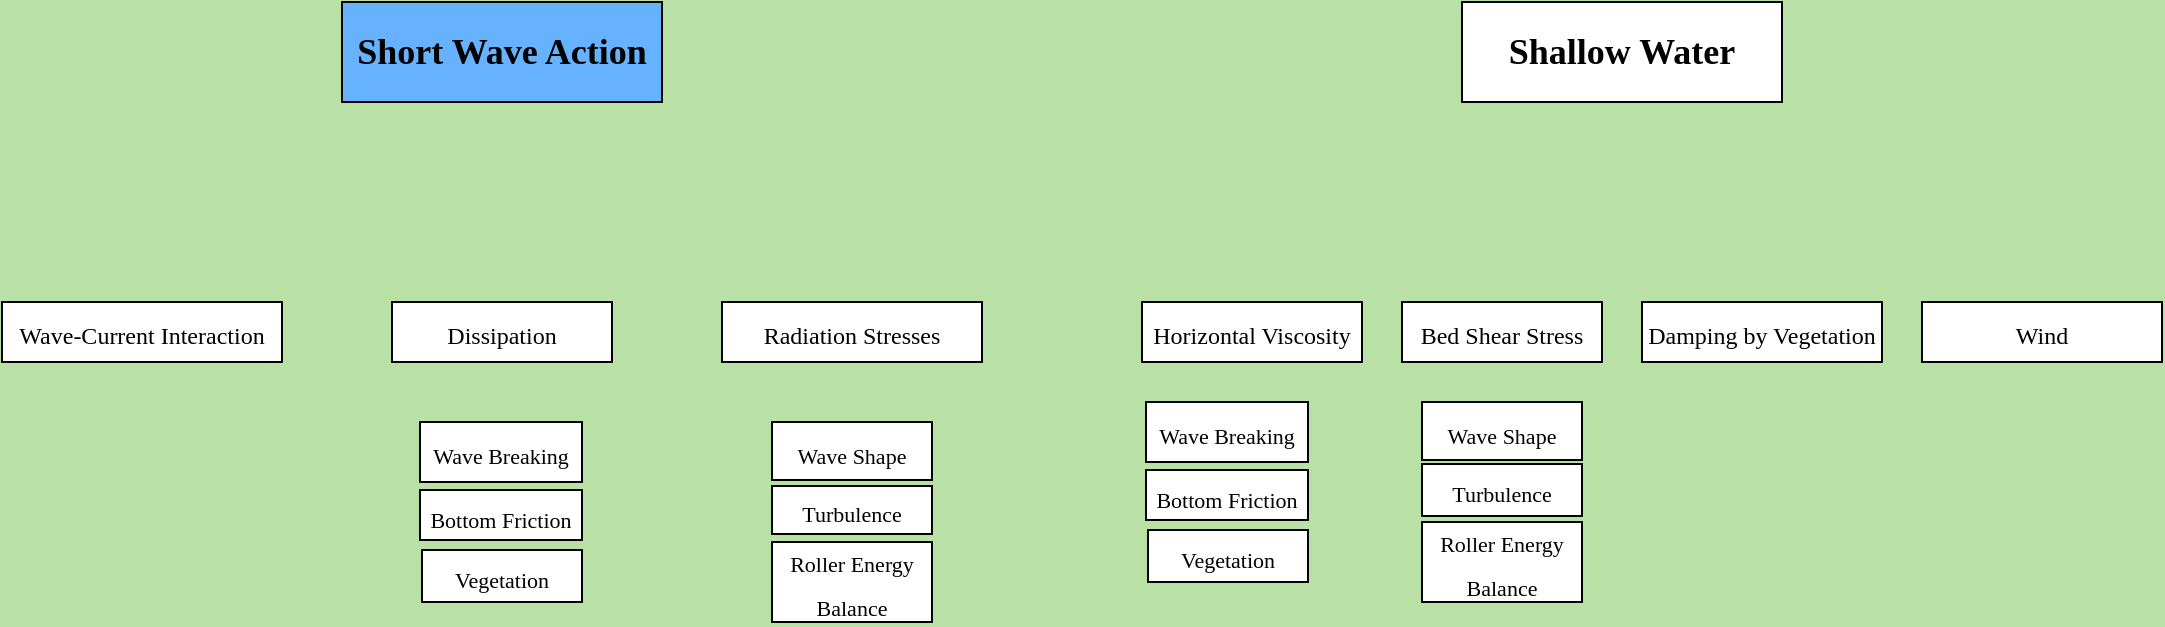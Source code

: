 <mxGraphModel dx="1381" dy="777" grid="1" gridSize="10" guides="1" tooltips="1" connect="1" arrows="1" fold="1" page="1" pageScale="1" pageWidth="1100" pageHeight="850" background="#B9E0A5"><root><object label="" id="0"><mxCell/></object><mxCell id="1" parent="0"/><mxCell id="10" value="Short Wave Action" style="rounded=0;whiteSpace=wrap;html=1;fillColor=#66B2FF;fontFamily=Times New Roman;fontSize=18;align=center;flipH=1;gradientColor=none;fontStyle=1;glass=0;comic=0;shadow=0;" parent="1" vertex="1"><mxGeometry x="170" y="250" width="160" height="50" as="geometry"/></mxCell><mxCell id="12" value="Shallow Water" style="rounded=0;whiteSpace=wrap;html=1;fillColor=#FFFFFF;fontFamily=Times New Roman;fontSize=18;align=center;flipH=1;fontStyle=1" parent="1" vertex="1"><mxGeometry x="730" y="250" width="160" height="50" as="geometry"/></mxCell><mxCell id="13" value="&lt;font style=&quot;font-size: 12px&quot;&gt;Wave-Current Interaction&lt;/font&gt;" style="rounded=0;whiteSpace=wrap;html=1;fillColor=#FFFFFF;fontFamily=Times New Roman;fontSize=18;align=center;flipH=1;" parent="1" vertex="1"><mxGeometry y="400" width="140" height="30" as="geometry"/></mxCell><mxCell id="14" value="&lt;font style=&quot;font-size: 12px&quot;&gt;Dissipation&lt;/font&gt;" style="rounded=0;whiteSpace=wrap;html=1;fillColor=#FFFFFF;fontFamily=Times New Roman;fontSize=18;align=center;flipH=1;" parent="1" vertex="1"><mxGeometry x="195" y="400" width="110" height="30" as="geometry"/></mxCell><mxCell id="15" value="&lt;font style=&quot;font-size: 12px&quot;&gt;Radiation Stresses&lt;/font&gt;" style="rounded=0;whiteSpace=wrap;html=1;fillColor=#FFFFFF;fontFamily=Times New Roman;fontSize=18;align=center;flipH=1;" parent="1" vertex="1"><mxGeometry x="360" y="400" width="130" height="30" as="geometry"/></mxCell><mxCell id="16" value="&lt;font style=&quot;font-size: 11px&quot;&gt;Bottom Friction&lt;/font&gt;" style="rounded=0;whiteSpace=wrap;html=1;fillColor=#FFFFFF;fontFamily=Times New Roman;fontSize=18;align=center;flipH=1;" parent="1" vertex="1"><mxGeometry x="209" y="494" width="81" height="25" as="geometry"/></mxCell><mxCell id="17" value="&lt;font style=&quot;font-size: 11px&quot;&gt;Wave Breaking&lt;/font&gt;" style="rounded=0;whiteSpace=wrap;html=1;fillColor=#FFFFFF;fontFamily=Times New Roman;fontSize=18;align=center;flipH=1;" parent="1" vertex="1"><mxGeometry x="209" y="460" width="81" height="30" as="geometry"/></mxCell><mxCell id="18" value="&lt;font style=&quot;font-size: 11px&quot;&gt;Vegetation&lt;/font&gt;" style="rounded=0;whiteSpace=wrap;html=1;fillColor=#FFFFFF;fontFamily=Times New Roman;fontSize=18;align=center;flipH=1;" parent="1" vertex="1"><mxGeometry x="210" y="524" width="80" height="26" as="geometry"/></mxCell><mxCell id="19" value="&lt;font style=&quot;font-size: 11px&quot;&gt;Roller Energy Balance&lt;/font&gt;" style="rounded=0;whiteSpace=wrap;html=1;fillColor=#FFFFFF;fontFamily=Times New Roman;fontSize=18;align=center;flipH=1;" parent="1" vertex="1"><mxGeometry x="385" y="520" width="80" height="40" as="geometry"/></mxCell><mxCell id="20" value="&lt;font style=&quot;font-size: 11px&quot;&gt;Turbulence&lt;/font&gt;" style="rounded=0;whiteSpace=wrap;html=1;fillColor=#FFFFFF;fontFamily=Times New Roman;fontSize=18;align=center;flipH=1;" parent="1" vertex="1"><mxGeometry x="385" y="492" width="80" height="24" as="geometry"/></mxCell><mxCell id="21" value="&lt;font style=&quot;font-size: 11px&quot;&gt;Wave Shape&lt;/font&gt;" style="rounded=0;whiteSpace=wrap;html=1;fillColor=#FFFFFF;fontFamily=Times New Roman;fontSize=18;align=center;flipH=1;" parent="1" vertex="1"><mxGeometry x="385" y="460" width="80" height="29" as="geometry"/></mxCell><mxCell id="24" value="&lt;font style=&quot;font-size: 12px&quot;&gt;Horizontal Viscosity&lt;/font&gt;" style="rounded=0;whiteSpace=wrap;html=1;fillColor=#FFFFFF;fontFamily=Times New Roman;fontSize=18;align=center;flipH=1;" parent="1" vertex="1"><mxGeometry x="570" y="400" width="110" height="30" as="geometry"/></mxCell><mxCell id="25" value="&lt;font style=&quot;font-size: 12px&quot;&gt;Bed Shear Stress&lt;/font&gt;" style="rounded=0;whiteSpace=wrap;html=1;fillColor=#FFFFFF;fontFamily=Times New Roman;fontSize=18;align=center;flipH=1;" parent="1" vertex="1"><mxGeometry x="700" y="400" width="100" height="30" as="geometry"/></mxCell><mxCell id="26" value="&lt;font style=&quot;font-size: 12px&quot;&gt;Damping by Vegetation&lt;/font&gt;" style="rounded=0;whiteSpace=wrap;html=1;fillColor=#FFFFFF;fontFamily=Times New Roman;fontSize=18;align=center;flipH=1;" parent="1" vertex="1"><mxGeometry x="820" y="400" width="120" height="30" as="geometry"/></mxCell><mxCell id="27" value="&lt;font style=&quot;font-size: 11px&quot;&gt;Bottom Friction&lt;/font&gt;" style="rounded=0;whiteSpace=wrap;html=1;fillColor=#FFFFFF;fontFamily=Times New Roman;fontSize=18;align=center;flipH=1;" parent="1" vertex="1"><mxGeometry x="572" y="484" width="81" height="25" as="geometry"/></mxCell><mxCell id="28" value="&lt;font style=&quot;font-size: 11px&quot;&gt;Wave Breaking&lt;/font&gt;" style="rounded=0;whiteSpace=wrap;html=1;fillColor=#FFFFFF;fontFamily=Times New Roman;fontSize=18;align=center;flipH=1;" parent="1" vertex="1"><mxGeometry x="572" y="450" width="81" height="30" as="geometry"/></mxCell><mxCell id="29" value="&lt;font style=&quot;font-size: 11px&quot;&gt;Vegetation&lt;/font&gt;" style="rounded=0;whiteSpace=wrap;html=1;fillColor=#FFFFFF;fontFamily=Times New Roman;fontSize=18;align=center;flipH=1;" parent="1" vertex="1"><mxGeometry x="573" y="514" width="80" height="26" as="geometry"/></mxCell><mxCell id="30" value="&lt;font style=&quot;font-size: 11px&quot;&gt;Roller Energy Balance&lt;/font&gt;" style="rounded=0;whiteSpace=wrap;html=1;fillColor=#FFFFFF;fontFamily=Times New Roman;fontSize=18;align=center;flipH=1;" parent="1" vertex="1"><mxGeometry x="710" y="510" width="80" height="40" as="geometry"/></mxCell><mxCell id="31" value="&lt;font style=&quot;font-size: 11px&quot;&gt;Turbulence&lt;/font&gt;" style="rounded=0;whiteSpace=wrap;html=1;fillColor=#FFFFFF;fontFamily=Times New Roman;fontSize=18;align=center;flipH=1;" parent="1" vertex="1"><mxGeometry x="710" y="481" width="80" height="26" as="geometry"/></mxCell><mxCell id="32" value="&lt;font style=&quot;font-size: 11px&quot;&gt;Wave Shape&lt;/font&gt;" style="rounded=0;whiteSpace=wrap;html=1;fillColor=#FFFFFF;fontFamily=Times New Roman;fontSize=18;align=center;flipH=1;" parent="1" vertex="1"><mxGeometry x="710" y="450" width="80" height="29" as="geometry"/></mxCell><mxCell id="33" value="&lt;font style=&quot;font-size: 12px&quot;&gt;Wind&lt;/font&gt;" style="rounded=0;whiteSpace=wrap;html=1;fillColor=#FFFFFF;fontFamily=Times New Roman;fontSize=18;align=center;flipH=1;" parent="1" vertex="1"><mxGeometry x="960" y="400" width="120" height="30" as="geometry"/></mxCell></root></mxGraphModel>